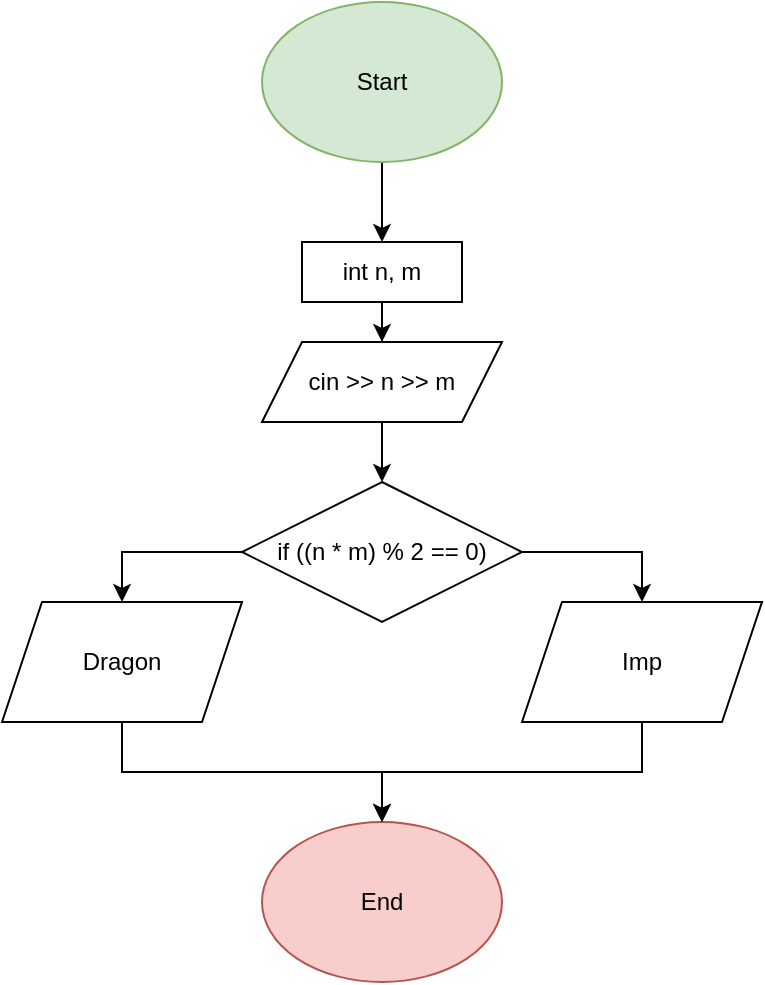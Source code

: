 <mxfile version="24.9.3">
  <diagram name="Страница — 1" id="PFnlnagEsgTt1dQh9vhs">
    <mxGraphModel dx="712" dy="771" grid="1" gridSize="10" guides="1" tooltips="1" connect="1" arrows="1" fold="1" page="1" pageScale="1" pageWidth="827" pageHeight="1169" math="0" shadow="0">
      <root>
        <mxCell id="0" />
        <mxCell id="1" parent="0" />
        <mxCell id="rPcFBuSufBQOImEMltb9-4" value="" style="edgeStyle=orthogonalEdgeStyle;rounded=0;orthogonalLoop=1;jettySize=auto;html=1;" edge="1" parent="1" source="rPcFBuSufBQOImEMltb9-1" target="rPcFBuSufBQOImEMltb9-3">
          <mxGeometry relative="1" as="geometry" />
        </mxCell>
        <mxCell id="rPcFBuSufBQOImEMltb9-1" value="Start" style="ellipse;whiteSpace=wrap;html=1;fillColor=#d5e8d4;strokeColor=#82b366;" vertex="1" parent="1">
          <mxGeometry x="270" width="120" height="80" as="geometry" />
        </mxCell>
        <mxCell id="rPcFBuSufBQOImEMltb9-2" value="End" style="ellipse;whiteSpace=wrap;html=1;fillColor=#f8cecc;strokeColor=#b85450;" vertex="1" parent="1">
          <mxGeometry x="270" y="410" width="120" height="80" as="geometry" />
        </mxCell>
        <mxCell id="rPcFBuSufBQOImEMltb9-6" value="" style="edgeStyle=orthogonalEdgeStyle;rounded=0;orthogonalLoop=1;jettySize=auto;html=1;" edge="1" parent="1" source="rPcFBuSufBQOImEMltb9-3" target="rPcFBuSufBQOImEMltb9-5">
          <mxGeometry relative="1" as="geometry" />
        </mxCell>
        <mxCell id="rPcFBuSufBQOImEMltb9-3" value="int n, m" style="rounded=0;whiteSpace=wrap;html=1;" vertex="1" parent="1">
          <mxGeometry x="290" y="120" width="80" height="30" as="geometry" />
        </mxCell>
        <mxCell id="rPcFBuSufBQOImEMltb9-8" value="" style="edgeStyle=orthogonalEdgeStyle;rounded=0;orthogonalLoop=1;jettySize=auto;html=1;" edge="1" parent="1" source="rPcFBuSufBQOImEMltb9-5" target="rPcFBuSufBQOImEMltb9-7">
          <mxGeometry relative="1" as="geometry" />
        </mxCell>
        <mxCell id="rPcFBuSufBQOImEMltb9-5" value="cin &amp;gt;&amp;gt; n &amp;gt;&amp;gt; m" style="shape=parallelogram;perimeter=parallelogramPerimeter;whiteSpace=wrap;html=1;fixedSize=1;" vertex="1" parent="1">
          <mxGeometry x="270" y="170" width="120" height="40" as="geometry" />
        </mxCell>
        <mxCell id="rPcFBuSufBQOImEMltb9-10" style="edgeStyle=orthogonalEdgeStyle;rounded=0;orthogonalLoop=1;jettySize=auto;html=1;exitX=0;exitY=0.5;exitDx=0;exitDy=0;entryX=0.5;entryY=0;entryDx=0;entryDy=0;" edge="1" parent="1" source="rPcFBuSufBQOImEMltb9-7" target="rPcFBuSufBQOImEMltb9-9">
          <mxGeometry relative="1" as="geometry" />
        </mxCell>
        <mxCell id="rPcFBuSufBQOImEMltb9-12" style="edgeStyle=orthogonalEdgeStyle;rounded=0;orthogonalLoop=1;jettySize=auto;html=1;exitX=1;exitY=0.5;exitDx=0;exitDy=0;entryX=0.5;entryY=0;entryDx=0;entryDy=0;" edge="1" parent="1" source="rPcFBuSufBQOImEMltb9-7" target="rPcFBuSufBQOImEMltb9-11">
          <mxGeometry relative="1" as="geometry" />
        </mxCell>
        <mxCell id="rPcFBuSufBQOImEMltb9-7" value="if ((n * m) % 2 == 0)" style="rhombus;whiteSpace=wrap;html=1;" vertex="1" parent="1">
          <mxGeometry x="260" y="240" width="140" height="70" as="geometry" />
        </mxCell>
        <mxCell id="rPcFBuSufBQOImEMltb9-14" style="edgeStyle=orthogonalEdgeStyle;rounded=0;orthogonalLoop=1;jettySize=auto;html=1;exitX=0.5;exitY=1;exitDx=0;exitDy=0;entryX=0.5;entryY=0;entryDx=0;entryDy=0;" edge="1" parent="1" source="rPcFBuSufBQOImEMltb9-9" target="rPcFBuSufBQOImEMltb9-2">
          <mxGeometry relative="1" as="geometry" />
        </mxCell>
        <mxCell id="rPcFBuSufBQOImEMltb9-9" value="Dragon" style="shape=parallelogram;perimeter=parallelogramPerimeter;whiteSpace=wrap;html=1;fixedSize=1;" vertex="1" parent="1">
          <mxGeometry x="140" y="300" width="120" height="60" as="geometry" />
        </mxCell>
        <mxCell id="rPcFBuSufBQOImEMltb9-15" style="edgeStyle=orthogonalEdgeStyle;rounded=0;orthogonalLoop=1;jettySize=auto;html=1;exitX=0.5;exitY=1;exitDx=0;exitDy=0;entryX=0.5;entryY=0;entryDx=0;entryDy=0;" edge="1" parent="1" source="rPcFBuSufBQOImEMltb9-11" target="rPcFBuSufBQOImEMltb9-2">
          <mxGeometry relative="1" as="geometry" />
        </mxCell>
        <mxCell id="rPcFBuSufBQOImEMltb9-11" value="Imp" style="shape=parallelogram;perimeter=parallelogramPerimeter;whiteSpace=wrap;html=1;fixedSize=1;" vertex="1" parent="1">
          <mxGeometry x="400" y="300" width="120" height="60" as="geometry" />
        </mxCell>
      </root>
    </mxGraphModel>
  </diagram>
</mxfile>
